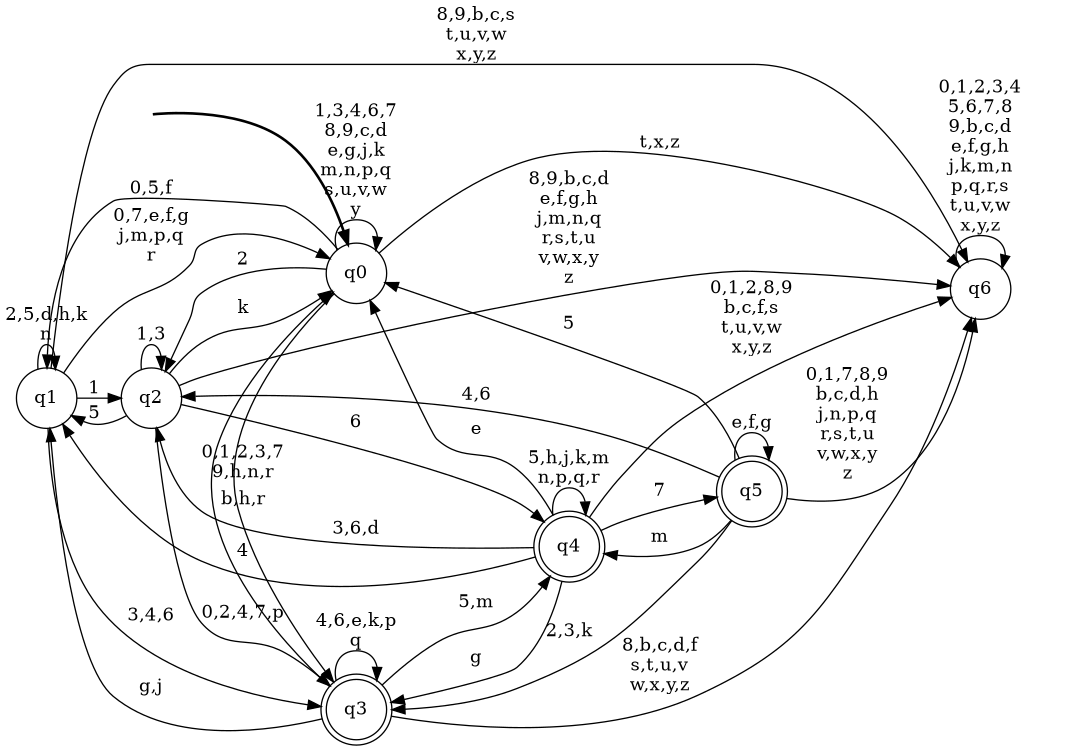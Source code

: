 digraph BlueStar {
__start0 [style = invis, shape = none, label = "", width = 0, height = 0];

rankdir=LR;
size="8,5";

s0 [style="filled", color="black", fillcolor="white" shape="circle", label="q0"];
s1 [style="filled", color="black", fillcolor="white" shape="circle", label="q1"];
s2 [style="filled", color="black", fillcolor="white" shape="circle", label="q2"];
s3 [style="rounded,filled", color="black", fillcolor="white" shape="doublecircle", label="q3"];
s4 [style="rounded,filled", color="black", fillcolor="white" shape="doublecircle", label="q4"];
s5 [style="rounded,filled", color="black", fillcolor="white" shape="doublecircle", label="q5"];
s6 [style="filled", color="black", fillcolor="white" shape="circle", label="q6"];
subgraph cluster_main { 
	graph [pad=".75", ranksep="0.15", nodesep="0.15"];
	 style=invis; 
	__start0 -> s0 [penwidth=2];
}
s0 -> s0 [label="1,3,4,6,7\n8,9,c,d\ne,g,j,k\nm,n,p,q\ns,u,v,w\ny"];
s0 -> s1 [label="0,5,f"];
s0 -> s2 [label="2"];
s0 -> s3 [label="b,h,r"];
s0 -> s6 [label="t,x,z"];
s1 -> s0 [label="0,7,e,f,g\nj,m,p,q\nr"];
s1 -> s1 [label="2,5,d,h,k\nn"];
s1 -> s2 [label="1"];
s1 -> s3 [label="3,4,6"];
s1 -> s6 [label="8,9,b,c,s\nt,u,v,w\nx,y,z"];
s2 -> s0 [label="k"];
s2 -> s1 [label="5"];
s2 -> s2 [label="1,3"];
s2 -> s3 [label="0,2,4,7,p"];
s2 -> s4 [label="6"];
s2 -> s6 [label="8,9,b,c,d\ne,f,g,h\nj,m,n,q\nr,s,t,u\nv,w,x,y\nz"];
s3 -> s0 [label="0,1,2,3,7\n9,h,n,r"];
s3 -> s1 [label="g,j"];
s3 -> s3 [label="4,6,e,k,p\nq"];
s3 -> s4 [label="5,m"];
s3 -> s6 [label="8,b,c,d,f\ns,t,u,v\nw,x,y,z"];
s4 -> s0 [label="e"];
s4 -> s1 [label="4"];
s4 -> s2 [label="3,6,d"];
s4 -> s3 [label="g"];
s4 -> s4 [label="5,h,j,k,m\nn,p,q,r"];
s4 -> s5 [label="7"];
s4 -> s6 [label="0,1,2,8,9\nb,c,f,s\nt,u,v,w\nx,y,z"];
s5 -> s0 [label="5"];
s5 -> s2 [label="4,6"];
s5 -> s3 [label="2,3,k"];
s5 -> s4 [label="m"];
s5 -> s5 [label="e,f,g"];
s5 -> s6 [label="0,1,7,8,9\nb,c,d,h\nj,n,p,q\nr,s,t,u\nv,w,x,y\nz"];
s6 -> s6 [label="0,1,2,3,4\n5,6,7,8\n9,b,c,d\ne,f,g,h\nj,k,m,n\np,q,r,s\nt,u,v,w\nx,y,z"];

}